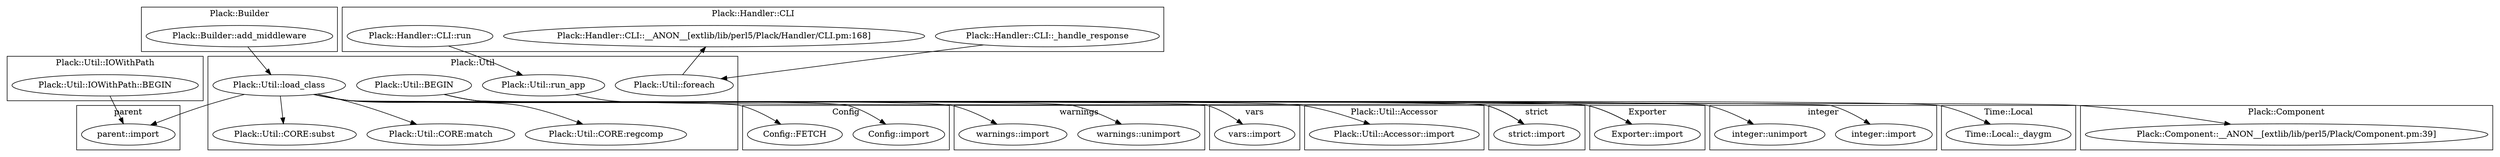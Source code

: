 digraph {
graph [overlap=false]
subgraph cluster_Config {
	label="Config";
	"Config::import";
	"Config::FETCH";
}
subgraph cluster_warnings {
	label="warnings";
	"warnings::unimport";
	"warnings::import";
}
subgraph cluster_vars {
	label="vars";
	"vars::import";
}
subgraph cluster_Plack_Util_Accessor {
	label="Plack::Util::Accessor";
	"Plack::Util::Accessor::import";
}
subgraph cluster_strict {
	label="strict";
	"strict::import";
}
subgraph cluster_Plack_Component {
	label="Plack::Component";
	"Plack::Component::__ANON__[extlib/lib/perl5/Plack/Component.pm:39]";
}
subgraph cluster_Exporter {
	label="Exporter";
	"Exporter::import";
}
subgraph cluster_Plack_Util_IOWithPath {
	label="Plack::Util::IOWithPath";
	"Plack::Util::IOWithPath::BEGIN";
}
subgraph cluster_integer {
	label="integer";
	"integer::import";
	"integer::unimport";
}
subgraph cluster_Time_Local {
	label="Time::Local";
	"Time::Local::_daygm";
}
subgraph cluster_Plack_Builder {
	label="Plack::Builder";
	"Plack::Builder::add_middleware";
}
subgraph cluster_parent {
	label="parent";
	"parent::import";
}
subgraph cluster_Plack_Util {
	label="Plack::Util";
	"Plack::Util::load_class";
	"Plack::Util::BEGIN";
	"Plack::Util::CORE:match";
	"Plack::Util::CORE:regcomp";
	"Plack::Util::CORE:subst";
	"Plack::Util::foreach";
	"Plack::Util::run_app";
}
subgraph cluster_Plack_Handler_CLI {
	label="Plack::Handler::CLI";
	"Plack::Handler::CLI::run";
	"Plack::Handler::CLI::__ANON__[extlib/lib/perl5/Plack/Handler/CLI.pm:168]";
	"Plack::Handler::CLI::_handle_response";
}
"Plack::Util::load_class" -> "Time::Local::_daygm";
"Plack::Util::load_class" -> "Plack::Util::CORE:subst";
"Plack::Util::load_class" -> "parent::import";
"Plack::Util::IOWithPath::BEGIN" -> "parent::import";
"Plack::Util::BEGIN" -> "warnings::unimport";
"Plack::Util::BEGIN" -> "Exporter::import";
"Plack::Util::load_class" -> "Exporter::import";
"Plack::Util::foreach" -> "Plack::Handler::CLI::__ANON__[extlib/lib/perl5/Plack/Handler/CLI.pm:168]";
"Plack::Util::load_class" -> "Plack::Util::Accessor::import";
"Plack::Util::load_class" -> "Plack::Util::CORE:match";
"Plack::Handler::CLI::_handle_response" -> "Plack::Util::foreach";
"Plack::Util::load_class" -> "warnings::import";
"Plack::Util::load_class" -> "Config::import";
"Plack::Util::run_app" -> "Plack::Component::__ANON__[extlib/lib/perl5/Plack/Component.pm:39]";
"Plack::Util::load_class" -> "integer::unimport";
"Plack::Builder::add_middleware" -> "Plack::Util::load_class";
"Plack::Util::load_class" -> "vars::import";
"Plack::Handler::CLI::run" -> "Plack::Util::run_app";
"Plack::Util::load_class" -> "integer::import";
"Plack::Util::load_class" -> "Plack::Util::CORE:regcomp";
"Plack::Util::load_class" -> "Config::FETCH";
"Plack::Util::load_class" -> "strict::import";
"Plack::Util::BEGIN" -> "strict::import";
}
